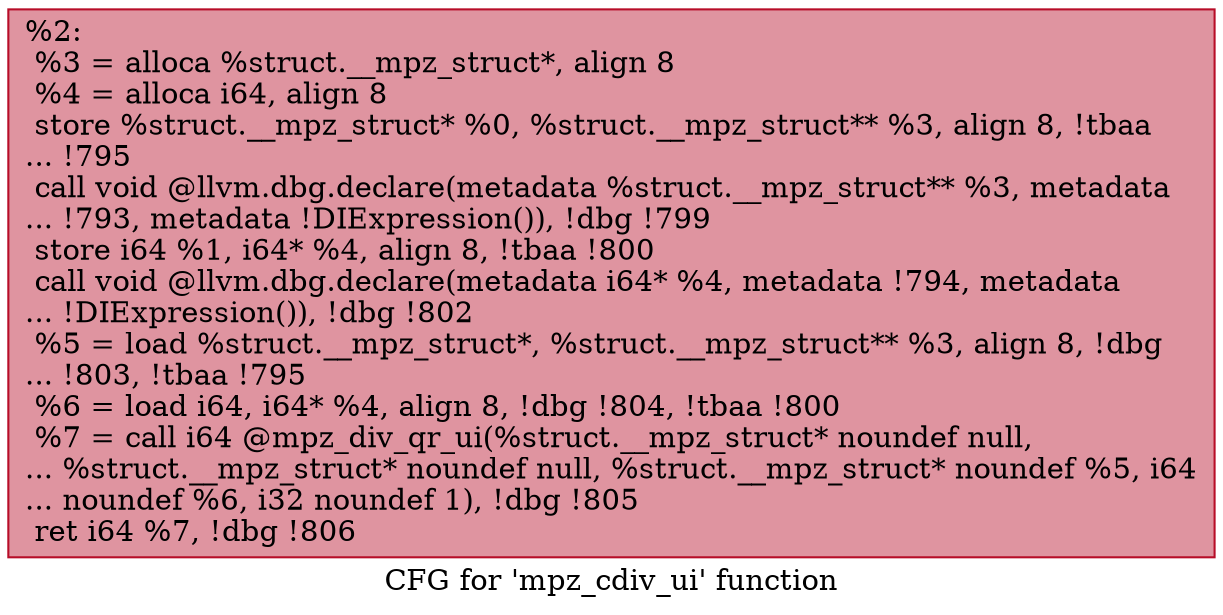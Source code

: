 digraph "CFG for 'mpz_cdiv_ui' function" {
	label="CFG for 'mpz_cdiv_ui' function";

	Node0x277c680 [shape=record,color="#b70d28ff", style=filled, fillcolor="#b70d2870",label="{%2:\l  %3 = alloca %struct.__mpz_struct*, align 8\l  %4 = alloca i64, align 8\l  store %struct.__mpz_struct* %0, %struct.__mpz_struct** %3, align 8, !tbaa\l... !795\l  call void @llvm.dbg.declare(metadata %struct.__mpz_struct** %3, metadata\l... !793, metadata !DIExpression()), !dbg !799\l  store i64 %1, i64* %4, align 8, !tbaa !800\l  call void @llvm.dbg.declare(metadata i64* %4, metadata !794, metadata\l... !DIExpression()), !dbg !802\l  %5 = load %struct.__mpz_struct*, %struct.__mpz_struct** %3, align 8, !dbg\l... !803, !tbaa !795\l  %6 = load i64, i64* %4, align 8, !dbg !804, !tbaa !800\l  %7 = call i64 @mpz_div_qr_ui(%struct.__mpz_struct* noundef null,\l... %struct.__mpz_struct* noundef null, %struct.__mpz_struct* noundef %5, i64\l... noundef %6, i32 noundef 1), !dbg !805\l  ret i64 %7, !dbg !806\l}"];
}
